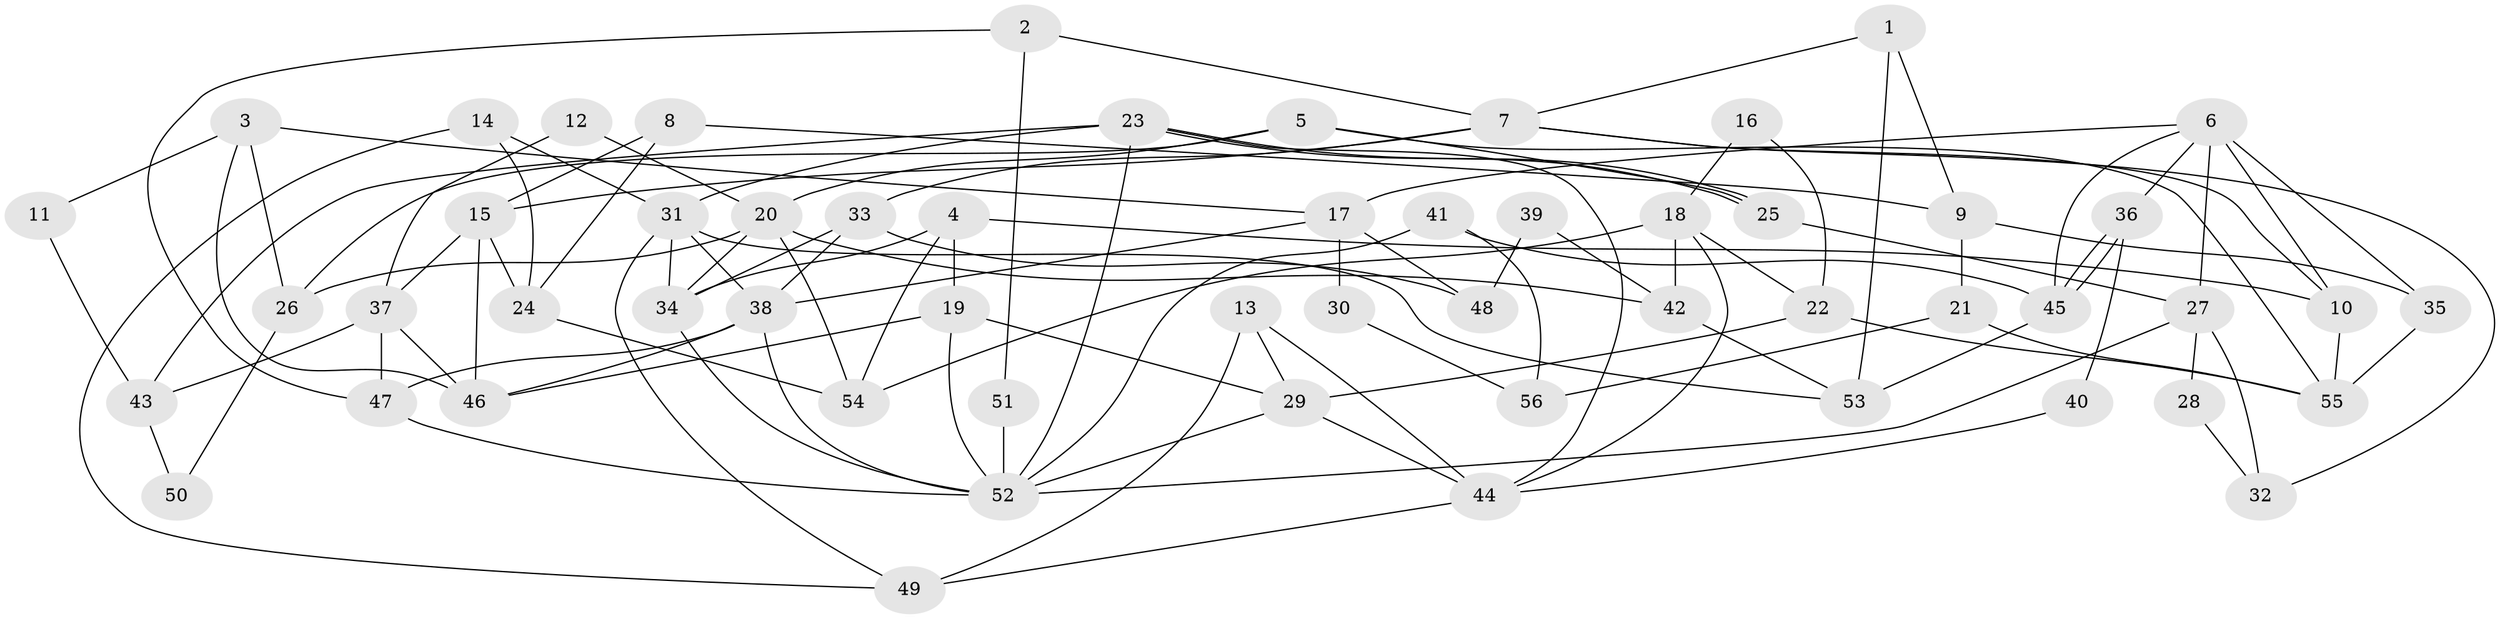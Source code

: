 // Generated by graph-tools (version 1.1) at 2025/02/03/09/25 03:02:14]
// undirected, 56 vertices, 112 edges
graph export_dot {
graph [start="1"]
  node [color=gray90,style=filled];
  1;
  2;
  3;
  4;
  5;
  6;
  7;
  8;
  9;
  10;
  11;
  12;
  13;
  14;
  15;
  16;
  17;
  18;
  19;
  20;
  21;
  22;
  23;
  24;
  25;
  26;
  27;
  28;
  29;
  30;
  31;
  32;
  33;
  34;
  35;
  36;
  37;
  38;
  39;
  40;
  41;
  42;
  43;
  44;
  45;
  46;
  47;
  48;
  49;
  50;
  51;
  52;
  53;
  54;
  55;
  56;
  1 -- 7;
  1 -- 9;
  1 -- 53;
  2 -- 7;
  2 -- 47;
  2 -- 51;
  3 -- 17;
  3 -- 46;
  3 -- 11;
  3 -- 26;
  4 -- 34;
  4 -- 54;
  4 -- 10;
  4 -- 19;
  5 -- 26;
  5 -- 20;
  5 -- 25;
  5 -- 55;
  6 -- 27;
  6 -- 45;
  6 -- 10;
  6 -- 17;
  6 -- 35;
  6 -- 36;
  7 -- 15;
  7 -- 10;
  7 -- 32;
  7 -- 33;
  8 -- 15;
  8 -- 24;
  8 -- 9;
  9 -- 35;
  9 -- 21;
  10 -- 55;
  11 -- 43;
  12 -- 37;
  12 -- 20;
  13 -- 29;
  13 -- 49;
  13 -- 44;
  14 -- 31;
  14 -- 49;
  14 -- 24;
  15 -- 24;
  15 -- 46;
  15 -- 37;
  16 -- 18;
  16 -- 22;
  17 -- 38;
  17 -- 30;
  17 -- 48;
  18 -- 44;
  18 -- 22;
  18 -- 42;
  18 -- 54;
  19 -- 29;
  19 -- 46;
  19 -- 52;
  20 -- 42;
  20 -- 34;
  20 -- 26;
  20 -- 54;
  21 -- 55;
  21 -- 56;
  22 -- 29;
  22 -- 55;
  23 -- 25;
  23 -- 25;
  23 -- 52;
  23 -- 31;
  23 -- 43;
  23 -- 44;
  24 -- 54;
  25 -- 27;
  26 -- 50;
  27 -- 52;
  27 -- 28;
  27 -- 32;
  28 -- 32;
  29 -- 44;
  29 -- 52;
  30 -- 56;
  31 -- 34;
  31 -- 38;
  31 -- 49;
  31 -- 53;
  33 -- 38;
  33 -- 34;
  33 -- 48;
  34 -- 52;
  35 -- 55;
  36 -- 45;
  36 -- 45;
  36 -- 40;
  37 -- 46;
  37 -- 43;
  37 -- 47;
  38 -- 52;
  38 -- 46;
  38 -- 47;
  39 -- 42;
  39 -- 48;
  40 -- 44;
  41 -- 45;
  41 -- 52;
  41 -- 56;
  42 -- 53;
  43 -- 50;
  44 -- 49;
  45 -- 53;
  47 -- 52;
  51 -- 52;
}

